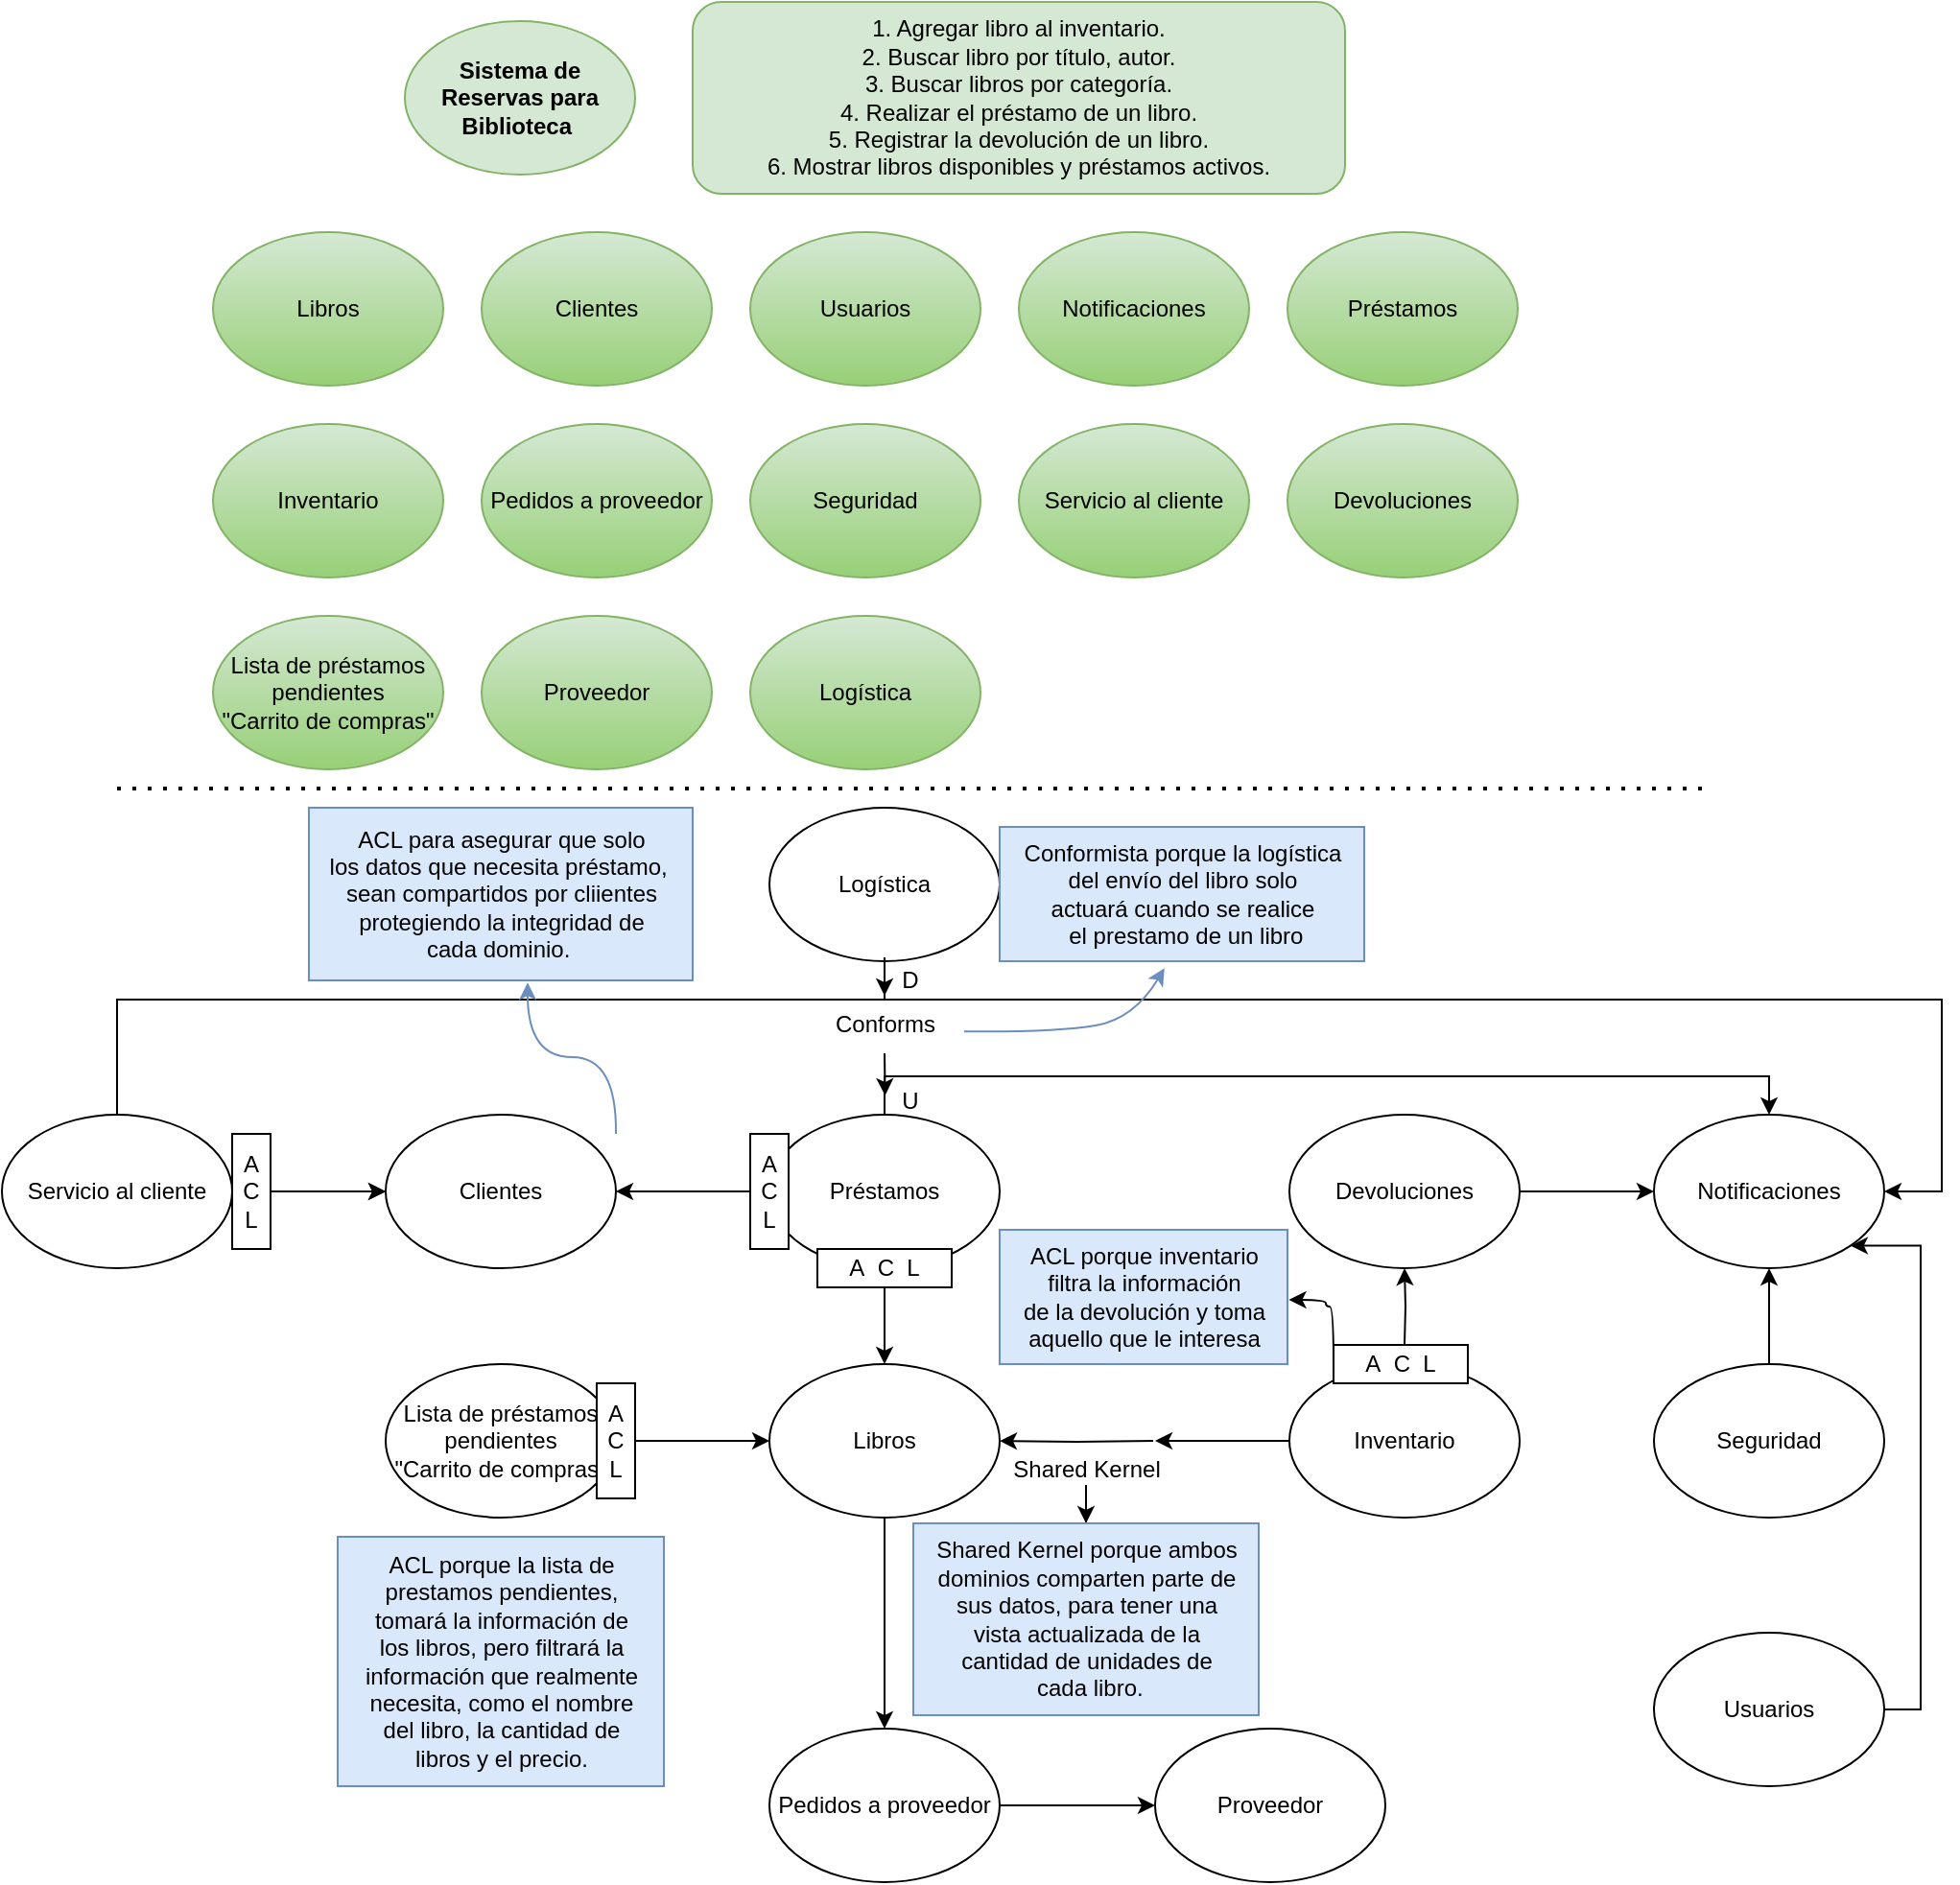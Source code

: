 <mxfile version="21.6.7" type="github">
  <diagram name="Page-1" id="8NP3AdUZ_DkiwLjYIJoB">
    <mxGraphModel dx="2085" dy="628" grid="1" gridSize="10" guides="1" tooltips="1" connect="1" arrows="1" fold="1" page="1" pageScale="1" pageWidth="850" pageHeight="1100" math="0" shadow="0">
      <root>
        <mxCell id="0" />
        <mxCell id="1" parent="0" />
        <mxCell id="hWaTpJQsUfpoI2xFxVlj-1" value="&lt;b&gt;Sistema de Reservas para Biblioteca&amp;nbsp;&lt;/b&gt;" style="ellipse;whiteSpace=wrap;html=1;fillColor=#d5e8d4;strokeColor=#82b366;" parent="1" vertex="1">
          <mxGeometry x="160" y="20" width="120" height="80" as="geometry" />
        </mxCell>
        <mxCell id="hWaTpJQsUfpoI2xFxVlj-2" value="Libros" style="ellipse;whiteSpace=wrap;html=1;fillColor=#d5e8d4;strokeColor=#82b366;gradientColor=#97d077;" parent="1" vertex="1">
          <mxGeometry x="60" y="130" width="120" height="80" as="geometry" />
        </mxCell>
        <mxCell id="hWaTpJQsUfpoI2xFxVlj-3" value="Clientes" style="ellipse;whiteSpace=wrap;html=1;fillColor=#d5e8d4;strokeColor=#82b366;gradientColor=#97d077;" parent="1" vertex="1">
          <mxGeometry x="200" y="130" width="120" height="80" as="geometry" />
        </mxCell>
        <mxCell id="hWaTpJQsUfpoI2xFxVlj-4" value="Usuarios" style="ellipse;whiteSpace=wrap;html=1;fillColor=#d5e8d4;strokeColor=#82b366;gradientColor=#97d077;" parent="1" vertex="1">
          <mxGeometry x="340" y="130" width="120" height="80" as="geometry" />
        </mxCell>
        <mxCell id="hWaTpJQsUfpoI2xFxVlj-5" value="Notificaciones" style="ellipse;whiteSpace=wrap;html=1;fillColor=#d5e8d4;strokeColor=#82b366;gradientColor=#97d077;" parent="1" vertex="1">
          <mxGeometry x="480" y="130" width="120" height="80" as="geometry" />
        </mxCell>
        <mxCell id="hWaTpJQsUfpoI2xFxVlj-6" value="Préstamos" style="ellipse;whiteSpace=wrap;html=1;fillColor=#d5e8d4;strokeColor=#82b366;gradientColor=#97d077;" parent="1" vertex="1">
          <mxGeometry x="620" y="130" width="120" height="80" as="geometry" />
        </mxCell>
        <mxCell id="hWaTpJQsUfpoI2xFxVlj-7" value="Inventario" style="ellipse;whiteSpace=wrap;html=1;fillColor=#d5e8d4;strokeColor=#82b366;gradientColor=#97d077;" parent="1" vertex="1">
          <mxGeometry x="60" y="230" width="120" height="80" as="geometry" />
        </mxCell>
        <mxCell id="hWaTpJQsUfpoI2xFxVlj-8" value="Pedidos a proveedor" style="ellipse;whiteSpace=wrap;html=1;fillColor=#d5e8d4;strokeColor=#82b366;gradientColor=#97d077;" parent="1" vertex="1">
          <mxGeometry x="200" y="230" width="120" height="80" as="geometry" />
        </mxCell>
        <mxCell id="hWaTpJQsUfpoI2xFxVlj-9" value="Seguridad" style="ellipse;whiteSpace=wrap;html=1;fillColor=#d5e8d4;strokeColor=#82b366;gradientColor=#97d077;" parent="1" vertex="1">
          <mxGeometry x="340" y="230" width="120" height="80" as="geometry" />
        </mxCell>
        <mxCell id="hWaTpJQsUfpoI2xFxVlj-11" value="1. Agregar libro al inventario.&lt;br&gt;2. Buscar libro por título, autor.&lt;br&gt;3. Buscar libros por categoría.&lt;br&gt;4. Realizar el préstamo de un libro.&lt;br&gt;5. Registrar la devolución de un libro.&lt;br&gt;6. Mostrar libros disponibles y préstamos activos." style="rounded=1;whiteSpace=wrap;html=1;fillColor=#d5e8d4;strokeColor=#82b366;" parent="1" vertex="1">
          <mxGeometry x="310" y="10" width="340" height="100" as="geometry" />
        </mxCell>
        <mxCell id="hWaTpJQsUfpoI2xFxVlj-12" value="Servicio al cliente" style="ellipse;whiteSpace=wrap;html=1;fillColor=#d5e8d4;strokeColor=#82b366;gradientColor=#97d077;" parent="1" vertex="1">
          <mxGeometry x="480" y="230" width="120" height="80" as="geometry" />
        </mxCell>
        <mxCell id="hWaTpJQsUfpoI2xFxVlj-13" value="" style="endArrow=none;dashed=1;html=1;dashPattern=1 3;strokeWidth=2;rounded=0;" parent="1" edge="1">
          <mxGeometry width="50" height="50" relative="1" as="geometry">
            <mxPoint x="10" y="420" as="sourcePoint" />
            <mxPoint x="840" y="420" as="targetPoint" />
            <Array as="points" />
          </mxGeometry>
        </mxCell>
        <mxCell id="hWaTpJQsUfpoI2xFxVlj-42" style="edgeStyle=orthogonalEdgeStyle;rounded=0;orthogonalLoop=1;jettySize=auto;html=1;exitX=0.5;exitY=1;exitDx=0;exitDy=0;entryX=0.5;entryY=0;entryDx=0;entryDy=0;" parent="1" source="hWaTpJQsUfpoI2xFxVlj-14" target="hWaTpJQsUfpoI2xFxVlj-40" edge="1">
          <mxGeometry relative="1" as="geometry" />
        </mxCell>
        <mxCell id="hWaTpJQsUfpoI2xFxVlj-14" value="Libros" style="ellipse;whiteSpace=wrap;html=1;" parent="1" vertex="1">
          <mxGeometry x="350" y="720" width="120" height="80" as="geometry" />
        </mxCell>
        <mxCell id="hWaTpJQsUfpoI2xFxVlj-16" style="edgeStyle=orthogonalEdgeStyle;rounded=0;orthogonalLoop=1;jettySize=auto;html=1;entryX=1;entryY=0.5;entryDx=0;entryDy=0;" parent="1" target="hWaTpJQsUfpoI2xFxVlj-14" edge="1">
          <mxGeometry relative="1" as="geometry">
            <mxPoint x="550" y="760" as="sourcePoint" />
          </mxGeometry>
        </mxCell>
        <mxCell id="uPfxFNsf_GQujLF1gzZ6-29" style="edgeStyle=orthogonalEdgeStyle;rounded=0;orthogonalLoop=1;jettySize=auto;html=1;exitX=0.5;exitY=0;exitDx=0;exitDy=0;entryX=0.5;entryY=1;entryDx=0;entryDy=0;" edge="1" parent="1" target="hWaTpJQsUfpoI2xFxVlj-33">
          <mxGeometry relative="1" as="geometry">
            <mxPoint x="681" y="710" as="sourcePoint" />
          </mxGeometry>
        </mxCell>
        <mxCell id="hWaTpJQsUfpoI2xFxVlj-15" value="Inventario" style="ellipse;whiteSpace=wrap;html=1;" parent="1" vertex="1">
          <mxGeometry x="621" y="720" width="120" height="80" as="geometry" />
        </mxCell>
        <mxCell id="hWaTpJQsUfpoI2xFxVlj-17" value="Lista de préstamos pendientes&lt;br style=&quot;border-color: var(--border-color);&quot;&gt;&quot;Carrito de compras&quot;" style="ellipse;whiteSpace=wrap;html=1;fillColor=#d5e8d4;strokeColor=#82b366;gradientColor=#97d077;" parent="1" vertex="1">
          <mxGeometry x="60" y="330" width="120" height="80" as="geometry" />
        </mxCell>
        <mxCell id="hWaTpJQsUfpoI2xFxVlj-19" style="edgeStyle=orthogonalEdgeStyle;rounded=0;orthogonalLoop=1;jettySize=auto;html=1;exitX=1;exitY=0.5;exitDx=0;exitDy=0;" parent="1" source="hWaTpJQsUfpoI2xFxVlj-18" target="hWaTpJQsUfpoI2xFxVlj-14" edge="1">
          <mxGeometry relative="1" as="geometry" />
        </mxCell>
        <mxCell id="hWaTpJQsUfpoI2xFxVlj-18" value="Lista de préstamos pendientes&lt;br&gt;&quot;Carrito de compras&quot;" style="ellipse;whiteSpace=wrap;html=1;" parent="1" vertex="1">
          <mxGeometry x="150" y="720" width="120" height="80" as="geometry" />
        </mxCell>
        <mxCell id="hWaTpJQsUfpoI2xFxVlj-21" style="edgeStyle=orthogonalEdgeStyle;rounded=0;orthogonalLoop=1;jettySize=auto;html=1;exitX=0.5;exitY=1;exitDx=0;exitDy=0;entryX=0.5;entryY=0;entryDx=0;entryDy=0;" parent="1" source="uPfxFNsf_GQujLF1gzZ6-24" target="hWaTpJQsUfpoI2xFxVlj-14" edge="1">
          <mxGeometry relative="1" as="geometry" />
        </mxCell>
        <mxCell id="hWaTpJQsUfpoI2xFxVlj-24" style="edgeStyle=orthogonalEdgeStyle;rounded=0;orthogonalLoop=1;jettySize=auto;html=1;exitX=0;exitY=0.5;exitDx=0;exitDy=0;entryX=1;entryY=0.5;entryDx=0;entryDy=0;" parent="1" source="uPfxFNsf_GQujLF1gzZ6-17" target="hWaTpJQsUfpoI2xFxVlj-23" edge="1">
          <mxGeometry relative="1" as="geometry">
            <mxPoint x="280" y="630" as="targetPoint" />
          </mxGeometry>
        </mxCell>
        <mxCell id="hWaTpJQsUfpoI2xFxVlj-48" style="edgeStyle=orthogonalEdgeStyle;rounded=0;orthogonalLoop=1;jettySize=auto;html=1;exitX=0.5;exitY=0;exitDx=0;exitDy=0;entryX=0.5;entryY=0;entryDx=0;entryDy=0;" parent="1" source="hWaTpJQsUfpoI2xFxVlj-20" target="hWaTpJQsUfpoI2xFxVlj-46" edge="1">
          <mxGeometry relative="1" as="geometry" />
        </mxCell>
        <mxCell id="hWaTpJQsUfpoI2xFxVlj-20" value="Préstamos" style="ellipse;whiteSpace=wrap;html=1;" parent="1" vertex="1">
          <mxGeometry x="350" y="590" width="120" height="80" as="geometry" />
        </mxCell>
        <mxCell id="hWaTpJQsUfpoI2xFxVlj-22" value="Proveedor" style="ellipse;whiteSpace=wrap;html=1;fillColor=#d5e8d4;strokeColor=#82b366;gradientColor=#97d077;" parent="1" vertex="1">
          <mxGeometry x="200" y="330" width="120" height="80" as="geometry" />
        </mxCell>
        <mxCell id="hWaTpJQsUfpoI2xFxVlj-23" value="Clientes" style="ellipse;whiteSpace=wrap;html=1;" parent="1" vertex="1">
          <mxGeometry x="150" y="590" width="120" height="80" as="geometry" />
        </mxCell>
        <mxCell id="hWaTpJQsUfpoI2xFxVlj-52" style="edgeStyle=orthogonalEdgeStyle;rounded=0;orthogonalLoop=1;jettySize=auto;html=1;exitX=0.5;exitY=0;exitDx=0;exitDy=0;entryX=1;entryY=0.5;entryDx=0;entryDy=0;" parent="1" source="hWaTpJQsUfpoI2xFxVlj-25" target="hWaTpJQsUfpoI2xFxVlj-46" edge="1">
          <mxGeometry relative="1" as="geometry">
            <Array as="points">
              <mxPoint x="10" y="530" />
              <mxPoint x="961" y="530" />
              <mxPoint x="961" y="630" />
            </Array>
            <mxPoint x="71" y="590" as="sourcePoint" />
          </mxGeometry>
        </mxCell>
        <mxCell id="uPfxFNsf_GQujLF1gzZ6-1" value="" style="edgeStyle=orthogonalEdgeStyle;rounded=0;orthogonalLoop=1;jettySize=auto;html=1;" edge="1" parent="1" source="hWaTpJQsUfpoI2xFxVlj-25" target="hWaTpJQsUfpoI2xFxVlj-23">
          <mxGeometry relative="1" as="geometry" />
        </mxCell>
        <mxCell id="hWaTpJQsUfpoI2xFxVlj-25" value="Servicio al cliente" style="ellipse;whiteSpace=wrap;html=1;" parent="1" vertex="1">
          <mxGeometry x="-50" y="590" width="120" height="80" as="geometry" />
        </mxCell>
        <mxCell id="hWaTpJQsUfpoI2xFxVlj-31" style="edgeStyle=orthogonalEdgeStyle;rounded=0;orthogonalLoop=1;jettySize=auto;html=1;exitX=1;exitY=0.5;exitDx=0;exitDy=0;entryX=0;entryY=0.5;entryDx=0;entryDy=0;" parent="1" source="hWaTpJQsUfpoI2xFxVlj-28" target="hWaTpJQsUfpoI2xFxVlj-23" edge="1">
          <mxGeometry relative="1" as="geometry" />
        </mxCell>
        <mxCell id="hWaTpJQsUfpoI2xFxVlj-28" value="A&lt;br&gt;C&lt;br&gt;L" style="rounded=0;whiteSpace=wrap;html=1;" parent="1" vertex="1">
          <mxGeometry x="70" y="600" width="20" height="60" as="geometry" />
        </mxCell>
        <mxCell id="hWaTpJQsUfpoI2xFxVlj-32" value="Devoluciones" style="ellipse;whiteSpace=wrap;html=1;fillColor=#d5e8d4;strokeColor=#82b366;gradientColor=#97d077;" parent="1" vertex="1">
          <mxGeometry x="620" y="230" width="120" height="80" as="geometry" />
        </mxCell>
        <mxCell id="hWaTpJQsUfpoI2xFxVlj-47" style="edgeStyle=orthogonalEdgeStyle;rounded=0;orthogonalLoop=1;jettySize=auto;html=1;exitX=1;exitY=0.5;exitDx=0;exitDy=0;entryX=0;entryY=0.5;entryDx=0;entryDy=0;" parent="1" source="hWaTpJQsUfpoI2xFxVlj-33" target="hWaTpJQsUfpoI2xFxVlj-46" edge="1">
          <mxGeometry relative="1" as="geometry" />
        </mxCell>
        <mxCell id="hWaTpJQsUfpoI2xFxVlj-33" value="Devoluciones" style="ellipse;whiteSpace=wrap;html=1;" parent="1" vertex="1">
          <mxGeometry x="621" y="590" width="120" height="80" as="geometry" />
        </mxCell>
        <mxCell id="hWaTpJQsUfpoI2xFxVlj-45" style="edgeStyle=orthogonalEdgeStyle;rounded=0;orthogonalLoop=1;jettySize=auto;html=1;exitX=1;exitY=0.5;exitDx=0;exitDy=0;entryX=0;entryY=0.5;entryDx=0;entryDy=0;" parent="1" source="hWaTpJQsUfpoI2xFxVlj-40" target="hWaTpJQsUfpoI2xFxVlj-43" edge="1">
          <mxGeometry relative="1" as="geometry">
            <mxPoint x="540" y="870" as="targetPoint" />
          </mxGeometry>
        </mxCell>
        <mxCell id="hWaTpJQsUfpoI2xFxVlj-40" value="Pedidos a proveedor" style="ellipse;whiteSpace=wrap;html=1;" parent="1" vertex="1">
          <mxGeometry x="350" y="910" width="120" height="80" as="geometry" />
        </mxCell>
        <mxCell id="hWaTpJQsUfpoI2xFxVlj-43" value="Proveedor" style="ellipse;whiteSpace=wrap;html=1;" parent="1" vertex="1">
          <mxGeometry x="551" y="910" width="120" height="80" as="geometry" />
        </mxCell>
        <mxCell id="hWaTpJQsUfpoI2xFxVlj-46" value="Notificaciones" style="ellipse;whiteSpace=wrap;html=1;" parent="1" vertex="1">
          <mxGeometry x="811" y="590" width="120" height="80" as="geometry" />
        </mxCell>
        <mxCell id="hWaTpJQsUfpoI2xFxVlj-50" style="edgeStyle=orthogonalEdgeStyle;rounded=0;orthogonalLoop=1;jettySize=auto;html=1;exitX=0.5;exitY=0;exitDx=0;exitDy=0;entryX=0.5;entryY=1;entryDx=0;entryDy=0;" parent="1" source="hWaTpJQsUfpoI2xFxVlj-49" target="hWaTpJQsUfpoI2xFxVlj-46" edge="1">
          <mxGeometry relative="1" as="geometry" />
        </mxCell>
        <mxCell id="hWaTpJQsUfpoI2xFxVlj-49" value="Seguridad" style="ellipse;whiteSpace=wrap;html=1;" parent="1" vertex="1">
          <mxGeometry x="811" y="720" width="120" height="80" as="geometry" />
        </mxCell>
        <mxCell id="hWaTpJQsUfpoI2xFxVlj-53" style="edgeStyle=orthogonalEdgeStyle;rounded=0;orthogonalLoop=1;jettySize=auto;html=1;exitX=1;exitY=0.5;exitDx=0;exitDy=0;entryX=1;entryY=1;entryDx=0;entryDy=0;" parent="1" source="hWaTpJQsUfpoI2xFxVlj-51" target="hWaTpJQsUfpoI2xFxVlj-46" edge="1">
          <mxGeometry relative="1" as="geometry">
            <Array as="points">
              <mxPoint x="950" y="900" />
              <mxPoint x="950" y="658" />
            </Array>
          </mxGeometry>
        </mxCell>
        <mxCell id="hWaTpJQsUfpoI2xFxVlj-51" value="Usuarios" style="ellipse;whiteSpace=wrap;html=1;" parent="1" vertex="1">
          <mxGeometry x="811" y="860" width="120" height="80" as="geometry" />
        </mxCell>
        <mxCell id="uPfxFNsf_GQujLF1gzZ6-2" value="A&lt;br&gt;C&lt;br&gt;L" style="rounded=0;whiteSpace=wrap;html=1;" vertex="1" parent="1">
          <mxGeometry x="260" y="730" width="20" height="60" as="geometry" />
        </mxCell>
        <mxCell id="uPfxFNsf_GQujLF1gzZ6-4" value="ACL porque la lista de&lt;br&gt;prestamos pendientes, &lt;br&gt;tomará la información de &lt;br&gt;los libros, pero filtrará la &lt;br&gt;información que realmente &lt;br&gt;necesita, como el nombre&lt;br&gt;del libro, la cantidad de &lt;br&gt;libros y el precio." style="text;html=1;align=center;verticalAlign=middle;resizable=0;points=[];autosize=1;strokeColor=#6c8ebf;fillColor=#dae8fc;" vertex="1" parent="1">
          <mxGeometry x="125" y="810" width="170" height="130" as="geometry" />
        </mxCell>
        <mxCell id="uPfxFNsf_GQujLF1gzZ6-5" value="Logística" style="ellipse;whiteSpace=wrap;html=1;fillColor=#d5e8d4;strokeColor=#82b366;gradientColor=#97d077;" vertex="1" parent="1">
          <mxGeometry x="340" y="330" width="120" height="80" as="geometry" />
        </mxCell>
        <mxCell id="uPfxFNsf_GQujLF1gzZ6-8" style="edgeStyle=orthogonalEdgeStyle;rounded=0;orthogonalLoop=1;jettySize=auto;html=1;exitX=0.5;exitY=1;exitDx=0;exitDy=0;" edge="1" parent="1" source="uPfxFNsf_GQujLF1gzZ6-9">
          <mxGeometry relative="1" as="geometry">
            <mxPoint x="410.294" y="580" as="targetPoint" />
          </mxGeometry>
        </mxCell>
        <mxCell id="uPfxFNsf_GQujLF1gzZ6-6" value="Logística" style="ellipse;whiteSpace=wrap;html=1;" vertex="1" parent="1">
          <mxGeometry x="350" y="430" width="120" height="80" as="geometry" />
        </mxCell>
        <mxCell id="uPfxFNsf_GQujLF1gzZ6-10" value="" style="edgeStyle=orthogonalEdgeStyle;rounded=0;orthogonalLoop=1;jettySize=auto;html=1;exitX=0.5;exitY=1;exitDx=0;exitDy=0;" edge="1" parent="1" source="uPfxFNsf_GQujLF1gzZ6-6" target="uPfxFNsf_GQujLF1gzZ6-9">
          <mxGeometry relative="1" as="geometry">
            <mxPoint x="410.294" y="580" as="targetPoint" />
            <mxPoint x="410" y="510" as="sourcePoint" />
          </mxGeometry>
        </mxCell>
        <mxCell id="uPfxFNsf_GQujLF1gzZ6-9" value="Conforms" style="text;html=1;align=center;verticalAlign=middle;resizable=0;points=[];autosize=1;strokeColor=none;fillColor=none;" vertex="1" parent="1">
          <mxGeometry x="370" y="528" width="80" height="30" as="geometry" />
        </mxCell>
        <mxCell id="uPfxFNsf_GQujLF1gzZ6-16" style="edgeStyle=orthogonalEdgeStyle;rounded=0;orthogonalLoop=1;jettySize=auto;html=1;exitX=0.5;exitY=0;exitDx=0;exitDy=0;entryX=0.57;entryY=1.012;entryDx=0;entryDy=0;entryPerimeter=0;curved=1;fillColor=#dae8fc;strokeColor=#6c8ebf;" edge="1" parent="1" target="uPfxFNsf_GQujLF1gzZ6-14">
          <mxGeometry relative="1" as="geometry">
            <mxPoint x="270" y="600" as="sourcePoint" />
          </mxGeometry>
        </mxCell>
        <mxCell id="uPfxFNsf_GQujLF1gzZ6-12" value="Conformista porque la logística &lt;br&gt;del envío del libro solo &lt;br&gt;actuará cuando se realice&lt;br&gt;&amp;nbsp;el prestamo de un libro" style="text;html=1;align=center;verticalAlign=middle;resizable=0;points=[];autosize=1;strokeColor=#6c8ebf;fillColor=#dae8fc;" vertex="1" parent="1">
          <mxGeometry x="470" y="440" width="190" height="70" as="geometry" />
        </mxCell>
        <mxCell id="uPfxFNsf_GQujLF1gzZ6-13" value="" style="curved=1;endArrow=classic;html=1;rounded=0;exitX=1.018;exitY=0.62;exitDx=0;exitDy=0;exitPerimeter=0;entryX=0.452;entryY=1.052;entryDx=0;entryDy=0;entryPerimeter=0;fillColor=#dae8fc;strokeColor=#6c8ebf;" edge="1" parent="1" source="uPfxFNsf_GQujLF1gzZ6-9" target="uPfxFNsf_GQujLF1gzZ6-12">
          <mxGeometry width="50" height="50" relative="1" as="geometry">
            <mxPoint x="490" y="568" as="sourcePoint" />
            <mxPoint x="540" y="518" as="targetPoint" />
            <Array as="points">
              <mxPoint x="500" y="547" />
              <mxPoint x="540" y="540" />
            </Array>
          </mxGeometry>
        </mxCell>
        <mxCell id="uPfxFNsf_GQujLF1gzZ6-14" value="ACL para asegurar que solo&lt;br&gt;los datos que necesita préstamo,&amp;nbsp;&lt;br&gt;sean compartidos por cliientes&lt;br&gt;protegiendo la integridad de&lt;br&gt;cada dominio.&amp;nbsp;" style="text;html=1;align=center;verticalAlign=middle;resizable=0;points=[];autosize=1;strokeColor=#6c8ebf;fillColor=#dae8fc;" vertex="1" parent="1">
          <mxGeometry x="110" y="430" width="200" height="90" as="geometry" />
        </mxCell>
        <mxCell id="uPfxFNsf_GQujLF1gzZ6-18" value="" style="edgeStyle=orthogonalEdgeStyle;rounded=0;orthogonalLoop=1;jettySize=auto;html=1;exitX=0;exitY=0.5;exitDx=0;exitDy=0;entryX=1;entryY=0.5;entryDx=0;entryDy=0;" edge="1" parent="1" source="hWaTpJQsUfpoI2xFxVlj-20" target="uPfxFNsf_GQujLF1gzZ6-17">
          <mxGeometry relative="1" as="geometry">
            <mxPoint x="350" y="630" as="sourcePoint" />
            <mxPoint x="270" y="630" as="targetPoint" />
          </mxGeometry>
        </mxCell>
        <mxCell id="uPfxFNsf_GQujLF1gzZ6-17" value="A&lt;br&gt;C&lt;br&gt;L" style="rounded=0;whiteSpace=wrap;html=1;" vertex="1" parent="1">
          <mxGeometry x="340" y="600" width="20" height="60" as="geometry" />
        </mxCell>
        <mxCell id="uPfxFNsf_GQujLF1gzZ6-20" value="" style="edgeStyle=orthogonalEdgeStyle;rounded=0;orthogonalLoop=1;jettySize=auto;html=1;exitX=0;exitY=0.5;exitDx=0;exitDy=0;entryX=1;entryY=0.5;entryDx=0;entryDy=0;" edge="1" parent="1" source="hWaTpJQsUfpoI2xFxVlj-15">
          <mxGeometry relative="1" as="geometry">
            <mxPoint x="551" y="760" as="sourcePoint" />
            <mxPoint x="551" y="760" as="targetPoint" />
          </mxGeometry>
        </mxCell>
        <mxCell id="uPfxFNsf_GQujLF1gzZ6-23" value="" style="edgeStyle=orthogonalEdgeStyle;rounded=0;orthogonalLoop=1;jettySize=auto;html=1;" edge="1" parent="1" source="uPfxFNsf_GQujLF1gzZ6-21" target="uPfxFNsf_GQujLF1gzZ6-22">
          <mxGeometry relative="1" as="geometry" />
        </mxCell>
        <mxCell id="uPfxFNsf_GQujLF1gzZ6-21" value="Shared Kernel" style="text;html=1;align=center;verticalAlign=middle;resizable=0;points=[];autosize=1;strokeColor=none;fillColor=none;" vertex="1" parent="1">
          <mxGeometry x="465" y="760" width="100" height="30" as="geometry" />
        </mxCell>
        <mxCell id="uPfxFNsf_GQujLF1gzZ6-22" value="Shared Kernel porque ambos &lt;br&gt;dominios comparten parte de&lt;br&gt;sus datos, para tener una&lt;br&gt;vista actualizada de la&lt;br&gt;cantidad de unidades de&lt;br&gt;&amp;nbsp;cada libro." style="text;html=1;align=center;verticalAlign=middle;resizable=0;points=[];autosize=1;strokeColor=#6c8ebf;fillColor=#dae8fc;" vertex="1" parent="1">
          <mxGeometry x="425" y="803" width="180" height="100" as="geometry" />
        </mxCell>
        <mxCell id="uPfxFNsf_GQujLF1gzZ6-24" value="A&amp;nbsp; C&amp;nbsp; L" style="rounded=0;whiteSpace=wrap;html=1;" vertex="1" parent="1">
          <mxGeometry x="375" y="660" width="70" height="20" as="geometry" />
        </mxCell>
        <mxCell id="uPfxFNsf_GQujLF1gzZ6-25" value="U" style="text;html=1;align=center;verticalAlign=middle;resizable=0;points=[];autosize=1;strokeColor=none;fillColor=none;" vertex="1" parent="1">
          <mxGeometry x="408" y="568" width="30" height="30" as="geometry" />
        </mxCell>
        <mxCell id="uPfxFNsf_GQujLF1gzZ6-26" value="D" style="text;html=1;align=center;verticalAlign=middle;resizable=0;points=[];autosize=1;strokeColor=none;fillColor=none;" vertex="1" parent="1">
          <mxGeometry x="408" y="505" width="30" height="30" as="geometry" />
        </mxCell>
        <mxCell id="uPfxFNsf_GQujLF1gzZ6-31" value="" style="edgeStyle=orthogonalEdgeStyle;rounded=0;orthogonalLoop=1;jettySize=auto;html=1;exitX=0.5;exitY=0;exitDx=0;exitDy=0;entryX=0.5;entryY=1;entryDx=0;entryDy=0;" edge="1" parent="1" source="hWaTpJQsUfpoI2xFxVlj-15" target="uPfxFNsf_GQujLF1gzZ6-30">
          <mxGeometry relative="1" as="geometry">
            <mxPoint x="620" y="720" as="sourcePoint" />
            <mxPoint x="620" y="670" as="targetPoint" />
          </mxGeometry>
        </mxCell>
        <mxCell id="uPfxFNsf_GQujLF1gzZ6-38" style="edgeStyle=orthogonalEdgeStyle;rounded=0;orthogonalLoop=1;jettySize=auto;html=1;exitX=0;exitY=0.5;exitDx=0;exitDy=0;entryX=1.005;entryY=0.521;entryDx=0;entryDy=0;entryPerimeter=0;curved=1;" edge="1" parent="1" source="uPfxFNsf_GQujLF1gzZ6-30" target="uPfxFNsf_GQujLF1gzZ6-32">
          <mxGeometry relative="1" as="geometry">
            <Array as="points">
              <mxPoint x="644" y="690" />
              <mxPoint x="640" y="690" />
              <mxPoint x="640" y="686" />
            </Array>
          </mxGeometry>
        </mxCell>
        <mxCell id="uPfxFNsf_GQujLF1gzZ6-30" value="A&amp;nbsp; C&amp;nbsp; L" style="rounded=0;whiteSpace=wrap;html=1;" vertex="1" parent="1">
          <mxGeometry x="644" y="710" width="70" height="20" as="geometry" />
        </mxCell>
        <mxCell id="uPfxFNsf_GQujLF1gzZ6-32" value="ACL porque inventario&lt;br&gt;filtra la información&lt;br&gt;de la devolución y toma&lt;br&gt;aquello que le interesa" style="text;html=1;align=center;verticalAlign=middle;resizable=0;points=[];autosize=1;strokeColor=#6c8ebf;fillColor=#dae8fc;" vertex="1" parent="1">
          <mxGeometry x="470" y="650" width="150" height="70" as="geometry" />
        </mxCell>
      </root>
    </mxGraphModel>
  </diagram>
</mxfile>
